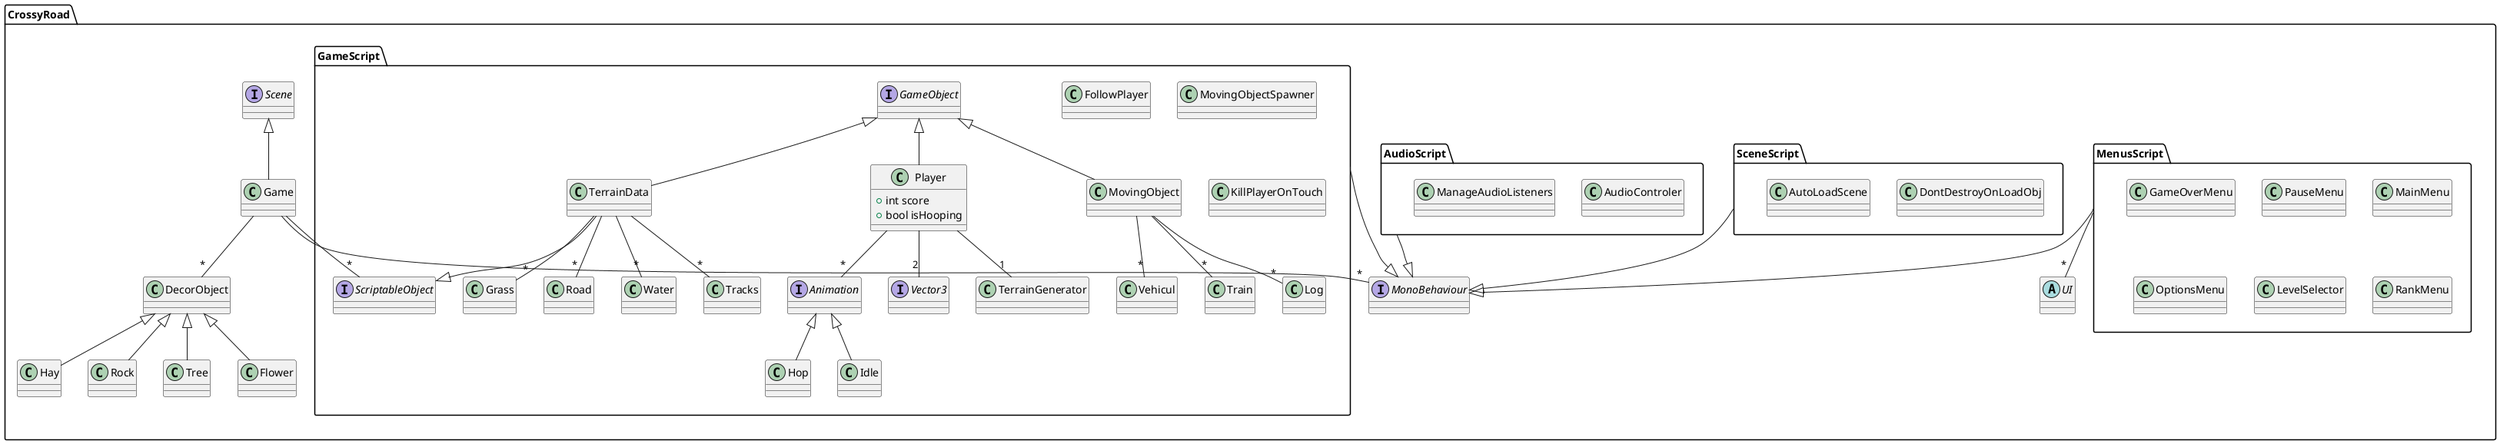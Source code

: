 @startuml

package CrossyRoad {
    interface MonoBehaviour{}
    
    abstract class UI{}
    interface Scene{}
    
    package GameScript {
        interface GameObject{}
        class FollowPlayer{}
        class Player extends GameObject{
            + int score
            + bool isHooping
        }
        class MovingObject extends GameObject{}
        class MovingObjectSpawner{}
        class KillPlayerOnTouch{}
        class TerrainData extends GameObject{}
        class TerrainGenerator{}
        
        Player -- "1" TerrainGenerator
        
        TerrainData -- "*" Grass
        TerrainData -- "*" Road
        TerrainData -- "*" Water
        TerrainData -- "*" Tracks
        
        MovingObject -- "*" Vehicul
        MovingObject -- "*" Train
        MovingObject -- "*" Log
        
        interface Animation{}
        interface Vector3{}
        class Hop extends Animation{}
        class Idle extends Animation{}
        
        interface ScriptableObject{}
        TerrainData --|> ScriptableObject
    }
    GameScript --|> MonoBehaviour
    
    GameScript.Player -- "*" Animation   
    GameScript.Player -- "2" Vector3
    
    package MenusScript {
        class GameOverMenu{}
        class PauseMenu{}
        class MainMenu{}
        class OptionsMenu{}
        class LevelSelector{}
        class RankMenu{}
    }
    MenusScript --|> MonoBehaviour
    MenusScript -- "*" UI
    
    package SceneScript {
        class DontDestroyOnLoadObj{}
        class AutoLoadScene{}
    }
    SceneScript --|> MonoBehaviour
    
    package AudioScript {
        class AudioControler{}
        class ManageAudioListeners{}
    }
    AudioScript --|> MonoBehaviour
    
    class Tree extends DecorObject{}
    class Flower extends DecorObject{}
    class Hay extends DecorObject{}
    class Rock extends DecorObject{}
    
    class Game extends Scene{}
    
    Game -- "*" ScriptableObject
    Game -- "*" MonoBehaviour
    Game -- "*" DecorObject
}

@enduml
